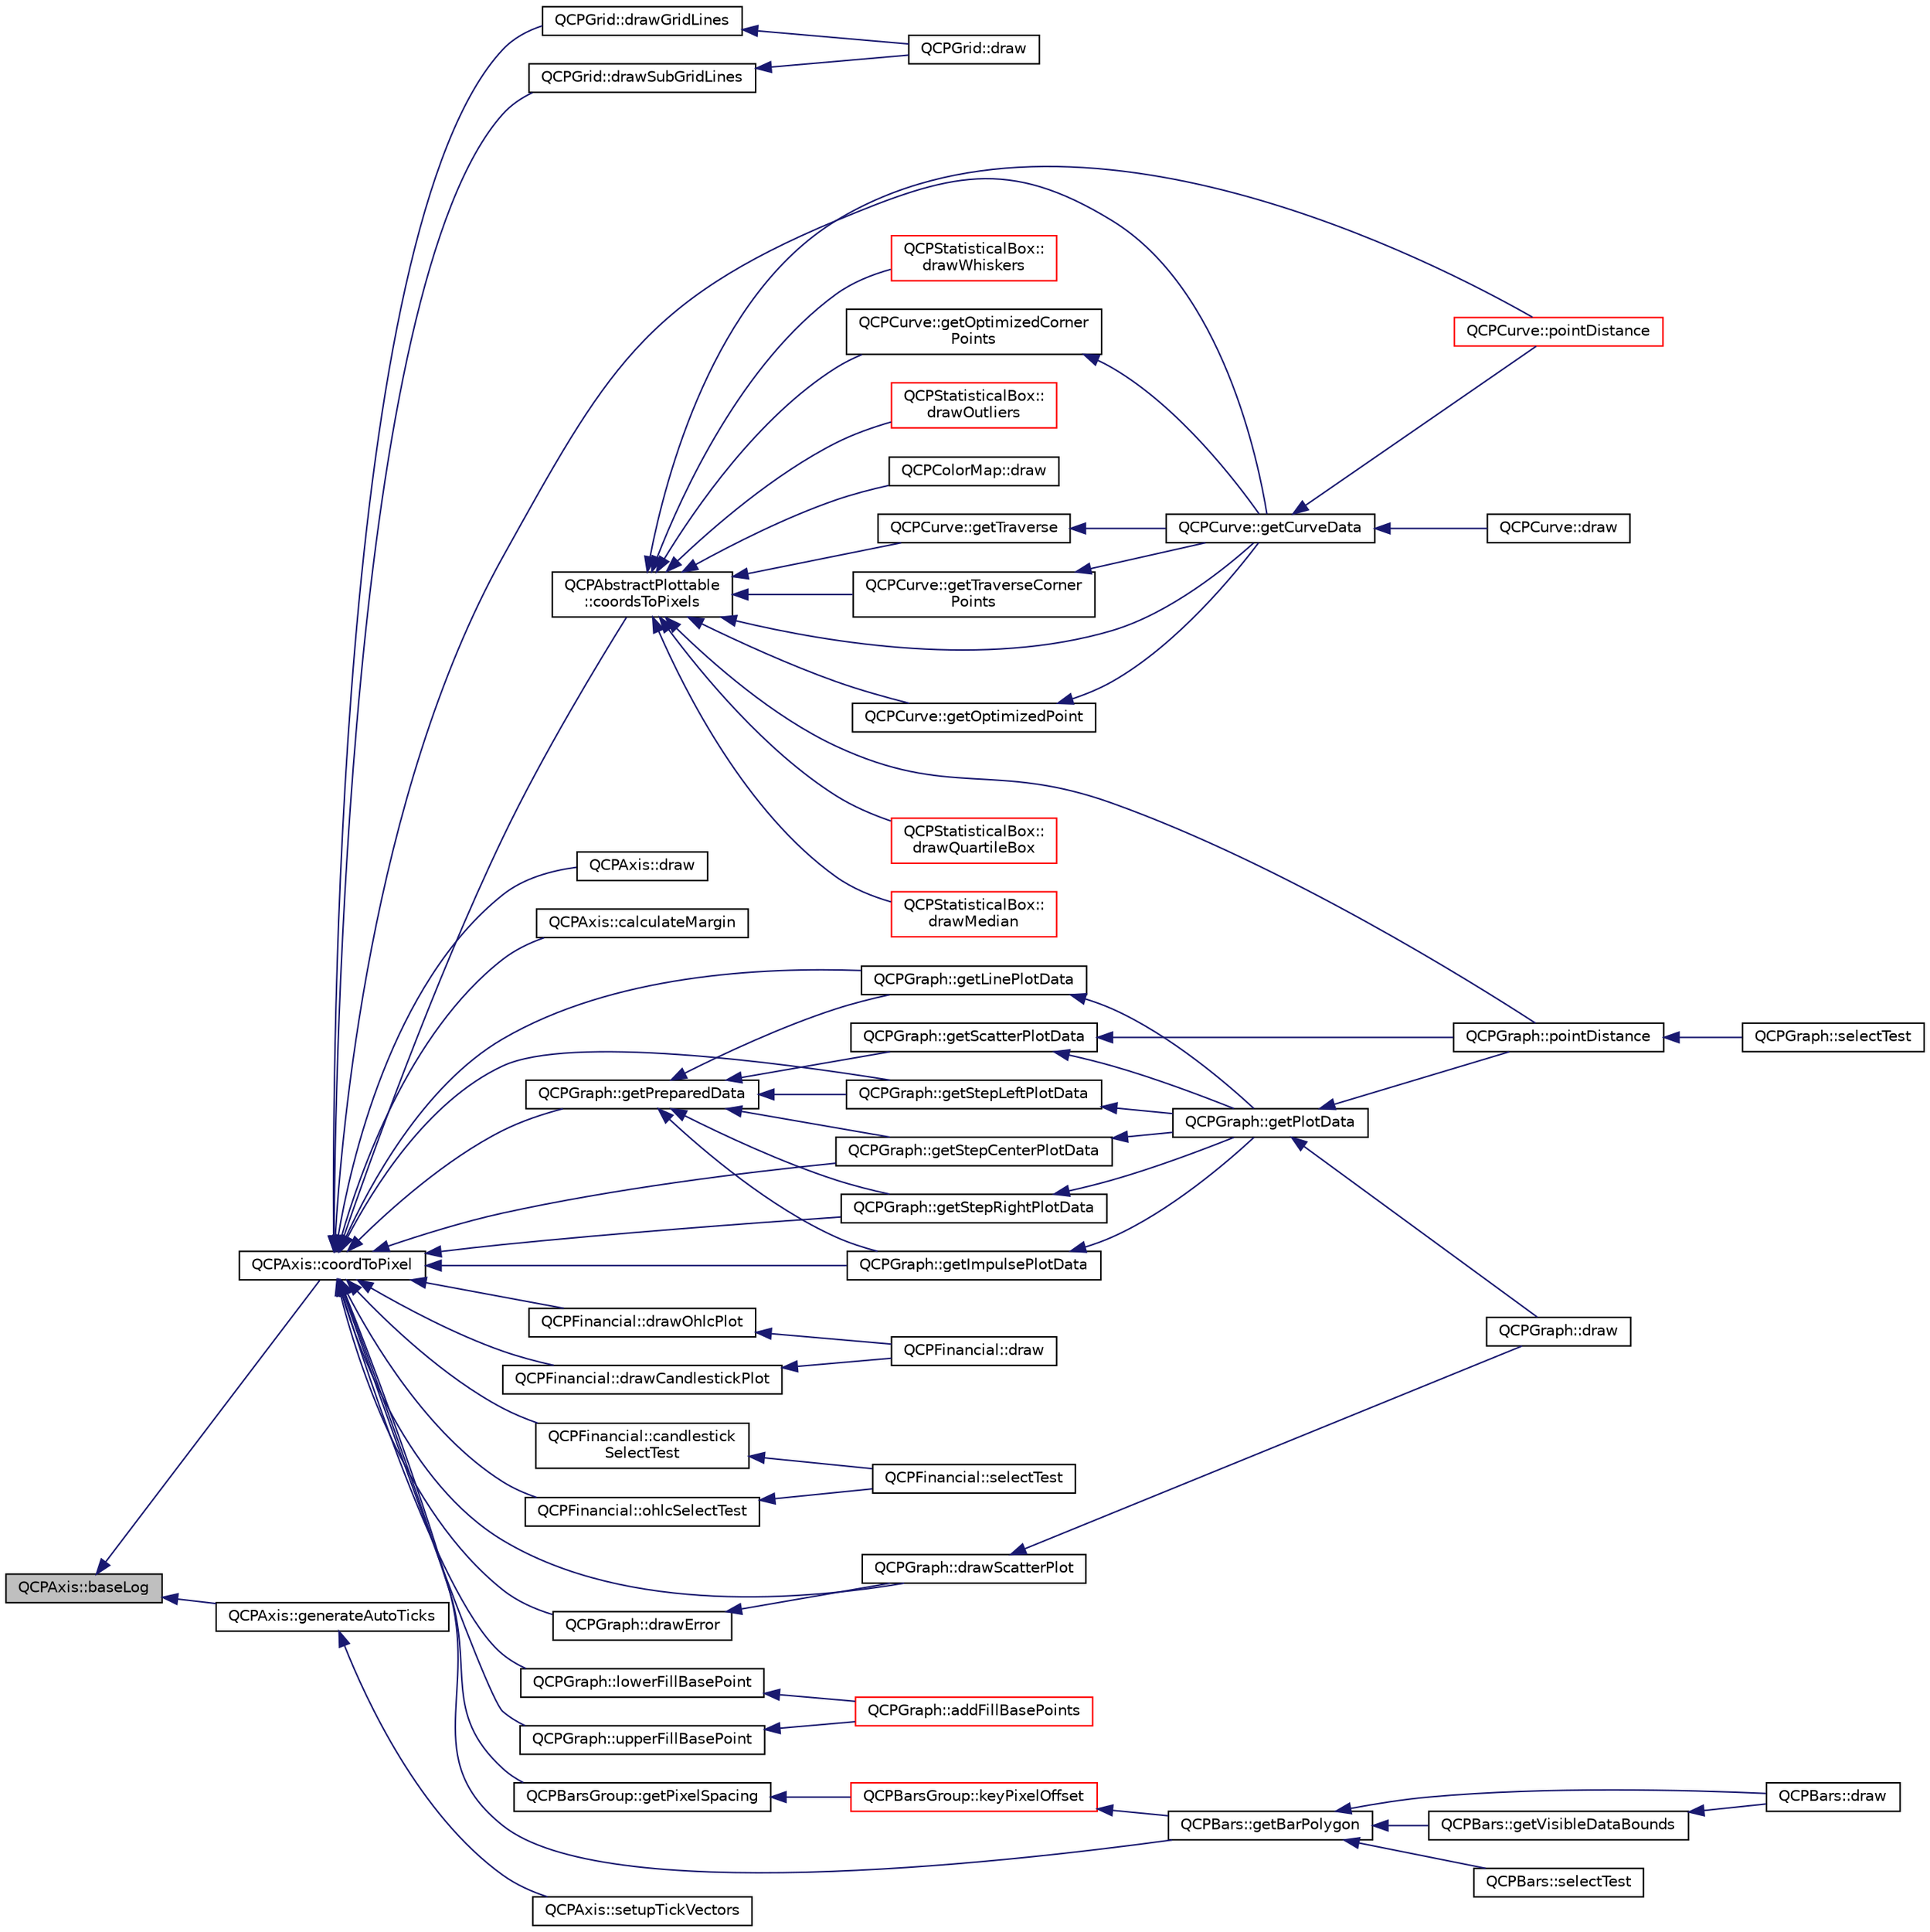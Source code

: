 digraph "QCPAxis::baseLog"
{
  edge [fontname="Helvetica",fontsize="10",labelfontname="Helvetica",labelfontsize="10"];
  node [fontname="Helvetica",fontsize="10",shape=record];
  rankdir="LR";
  Node60 [label="QCPAxis::baseLog",height=0.2,width=0.4,color="black", fillcolor="grey75", style="filled", fontcolor="black"];
  Node60 -> Node61 [dir="back",color="midnightblue",fontsize="10",style="solid",fontname="Helvetica"];
  Node61 [label="QCPAxis::coordToPixel",height=0.2,width=0.4,color="black", fillcolor="white", style="filled",URL="$d2/deb/class_q_c_p_axis.html#af15d1b3a7f7e9b53d759d3ccff1fe4b4"];
  Node61 -> Node62 [dir="back",color="midnightblue",fontsize="10",style="solid",fontname="Helvetica"];
  Node62 [label="QCPGrid::drawGridLines",height=0.2,width=0.4,color="black", fillcolor="white", style="filled",URL="$d2/ddb/class_q_c_p_grid.html#aee4e95d54acabbe298d6dda0dd86c0a4"];
  Node62 -> Node63 [dir="back",color="midnightblue",fontsize="10",style="solid",fontname="Helvetica"];
  Node63 [label="QCPGrid::draw",height=0.2,width=0.4,color="black", fillcolor="white", style="filled",URL="$d2/ddb/class_q_c_p_grid.html#ad009c23f96078616aa4f66a750974b23"];
  Node61 -> Node64 [dir="back",color="midnightblue",fontsize="10",style="solid",fontname="Helvetica"];
  Node64 [label="QCPGrid::drawSubGridLines",height=0.2,width=0.4,color="black", fillcolor="white", style="filled",URL="$d2/ddb/class_q_c_p_grid.html#a751ce8aef815bcc9193432a30c8b6b6e"];
  Node64 -> Node63 [dir="back",color="midnightblue",fontsize="10",style="solid",fontname="Helvetica"];
  Node61 -> Node65 [dir="back",color="midnightblue",fontsize="10",style="solid",fontname="Helvetica"];
  Node65 [label="QCPAxis::draw",height=0.2,width=0.4,color="black", fillcolor="white", style="filled",URL="$d2/deb/class_q_c_p_axis.html#a258b1e783eda5cd14ec5552c696a424e"];
  Node61 -> Node66 [dir="back",color="midnightblue",fontsize="10",style="solid",fontname="Helvetica"];
  Node66 [label="QCPAxis::calculateMargin",height=0.2,width=0.4,color="black", fillcolor="white", style="filled",URL="$d2/deb/class_q_c_p_axis.html#a47bdb0a55de6759489ee47665199aebb"];
  Node61 -> Node67 [dir="back",color="midnightblue",fontsize="10",style="solid",fontname="Helvetica"];
  Node67 [label="QCPAbstractPlottable\l::coordsToPixels",height=0.2,width=0.4,color="black", fillcolor="white", style="filled",URL="$d4/d89/class_q_c_p_abstract_plottable.html#a7ad84a36472441cf1f555c5683d0da93"];
  Node67 -> Node68 [dir="back",color="midnightblue",fontsize="10",style="solid",fontname="Helvetica"];
  Node68 [label="QCPGraph::pointDistance",height=0.2,width=0.4,color="black", fillcolor="white", style="filled",URL="$d2/d4c/class_q_c_p_graph.html#a96146099a5e68f49c7326a765f768da2"];
  Node68 -> Node69 [dir="back",color="midnightblue",fontsize="10",style="solid",fontname="Helvetica"];
  Node69 [label="QCPGraph::selectTest",height=0.2,width=0.4,color="black", fillcolor="white", style="filled",URL="$d2/d4c/class_q_c_p_graph.html#a36011c34aca4f7a477de25961e2f6c13"];
  Node67 -> Node70 [dir="back",color="midnightblue",fontsize="10",style="solid",fontname="Helvetica"];
  Node70 [label="QCPCurve::getCurveData",height=0.2,width=0.4,color="black", fillcolor="white", style="filled",URL="$d6/d30/class_q_c_p_curve.html#a3ca9d2c315c643f732cc85e20d18b551"];
  Node70 -> Node71 [dir="back",color="midnightblue",fontsize="10",style="solid",fontname="Helvetica"];
  Node71 [label="QCPCurve::draw",height=0.2,width=0.4,color="black", fillcolor="white", style="filled",URL="$d6/d30/class_q_c_p_curve.html#a2361302d2fc6ec669849bd3bca00c4b2"];
  Node70 -> Node72 [dir="back",color="midnightblue",fontsize="10",style="solid",fontname="Helvetica"];
  Node72 [label="QCPCurve::pointDistance",height=0.2,width=0.4,color="red", fillcolor="white", style="filled",URL="$d6/d30/class_q_c_p_curve.html#adc3ab8051946f9097cdf7c0707ef1a25"];
  Node67 -> Node74 [dir="back",color="midnightblue",fontsize="10",style="solid",fontname="Helvetica"];
  Node74 [label="QCPCurve::getOptimizedPoint",height=0.2,width=0.4,color="black", fillcolor="white", style="filled",URL="$d6/d30/class_q_c_p_curve.html#ae729c9aef90af9b7463c379cb88459f6"];
  Node74 -> Node70 [dir="back",color="midnightblue",fontsize="10",style="solid",fontname="Helvetica"];
  Node67 -> Node75 [dir="back",color="midnightblue",fontsize="10",style="solid",fontname="Helvetica"];
  Node75 [label="QCPCurve::getOptimizedCorner\lPoints",height=0.2,width=0.4,color="black", fillcolor="white", style="filled",URL="$d6/d30/class_q_c_p_curve.html#a2f1455455d71de9ef9190c50a90f0abc"];
  Node75 -> Node70 [dir="back",color="midnightblue",fontsize="10",style="solid",fontname="Helvetica"];
  Node67 -> Node76 [dir="back",color="midnightblue",fontsize="10",style="solid",fontname="Helvetica"];
  Node76 [label="QCPCurve::getTraverse",height=0.2,width=0.4,color="black", fillcolor="white", style="filled",URL="$d6/d30/class_q_c_p_curve.html#a82a78dffde71e7b9c40217fa7e381057"];
  Node76 -> Node70 [dir="back",color="midnightblue",fontsize="10",style="solid",fontname="Helvetica"];
  Node67 -> Node77 [dir="back",color="midnightblue",fontsize="10",style="solid",fontname="Helvetica"];
  Node77 [label="QCPCurve::getTraverseCorner\lPoints",height=0.2,width=0.4,color="black", fillcolor="white", style="filled",URL="$d6/d30/class_q_c_p_curve.html#a592d6e3dbd42cb8cea35eda889ece1b1"];
  Node77 -> Node70 [dir="back",color="midnightblue",fontsize="10",style="solid",fontname="Helvetica"];
  Node67 -> Node72 [dir="back",color="midnightblue",fontsize="10",style="solid",fontname="Helvetica"];
  Node67 -> Node78 [dir="back",color="midnightblue",fontsize="10",style="solid",fontname="Helvetica"];
  Node78 [label="QCPStatisticalBox::\ldrawQuartileBox",height=0.2,width=0.4,color="red", fillcolor="white", style="filled",URL="$de/d8d/class_q_c_p_statistical_box.html#a699ede353d6a7207d9fb36dd3aabf348"];
  Node67 -> Node80 [dir="back",color="midnightblue",fontsize="10",style="solid",fontname="Helvetica"];
  Node80 [label="QCPStatisticalBox::\ldrawMedian",height=0.2,width=0.4,color="red", fillcolor="white", style="filled",URL="$de/d8d/class_q_c_p_statistical_box.html#a642b90dd4ab5ab6e16188a9230401bcc"];
  Node67 -> Node81 [dir="back",color="midnightblue",fontsize="10",style="solid",fontname="Helvetica"];
  Node81 [label="QCPStatisticalBox::\ldrawWhiskers",height=0.2,width=0.4,color="red", fillcolor="white", style="filled",URL="$de/d8d/class_q_c_p_statistical_box.html#ae64401aa18b9c45d4d33f9b46cf4bbd0"];
  Node67 -> Node82 [dir="back",color="midnightblue",fontsize="10",style="solid",fontname="Helvetica"];
  Node82 [label="QCPStatisticalBox::\ldrawOutliers",height=0.2,width=0.4,color="red", fillcolor="white", style="filled",URL="$de/d8d/class_q_c_p_statistical_box.html#a8550e16af27b4e05d92bb337fb34324f"];
  Node67 -> Node83 [dir="back",color="midnightblue",fontsize="10",style="solid",fontname="Helvetica"];
  Node83 [label="QCPColorMap::draw",height=0.2,width=0.4,color="black", fillcolor="white", style="filled",URL="$df/dea/class_q_c_p_color_map.html#a3b0f45a3177be9522d5e9b8cd8ae122d"];
  Node61 -> Node84 [dir="back",color="midnightblue",fontsize="10",style="solid",fontname="Helvetica"];
  Node84 [label="QCPGraph::getLinePlotData",height=0.2,width=0.4,color="black", fillcolor="white", style="filled",URL="$d2/d4c/class_q_c_p_graph.html#a77314984a7af578a66e939db0db48556"];
  Node84 -> Node85 [dir="back",color="midnightblue",fontsize="10",style="solid",fontname="Helvetica"];
  Node85 [label="QCPGraph::getPlotData",height=0.2,width=0.4,color="black", fillcolor="white", style="filled",URL="$d2/d4c/class_q_c_p_graph.html#a5ec495f97b8185ba9712430cb1558f52"];
  Node85 -> Node86 [dir="back",color="midnightblue",fontsize="10",style="solid",fontname="Helvetica"];
  Node86 [label="QCPGraph::draw",height=0.2,width=0.4,color="black", fillcolor="white", style="filled",URL="$d2/d4c/class_q_c_p_graph.html#a659218cc62c2a7786213d9dd429c1c8d"];
  Node85 -> Node68 [dir="back",color="midnightblue",fontsize="10",style="solid",fontname="Helvetica"];
  Node61 -> Node87 [dir="back",color="midnightblue",fontsize="10",style="solid",fontname="Helvetica"];
  Node87 [label="QCPGraph::getStepLeftPlotData",height=0.2,width=0.4,color="black", fillcolor="white", style="filled",URL="$d2/d4c/class_q_c_p_graph.html#a8f8ae9cb4aa312c2085c3f6f298f19d4"];
  Node87 -> Node85 [dir="back",color="midnightblue",fontsize="10",style="solid",fontname="Helvetica"];
  Node61 -> Node88 [dir="back",color="midnightblue",fontsize="10",style="solid",fontname="Helvetica"];
  Node88 [label="QCPGraph::getStepRightPlotData",height=0.2,width=0.4,color="black", fillcolor="white", style="filled",URL="$d2/d4c/class_q_c_p_graph.html#a59fecb135f47db10e14d75018210bf80"];
  Node88 -> Node85 [dir="back",color="midnightblue",fontsize="10",style="solid",fontname="Helvetica"];
  Node61 -> Node89 [dir="back",color="midnightblue",fontsize="10",style="solid",fontname="Helvetica"];
  Node89 [label="QCPGraph::getStepCenterPlotData",height=0.2,width=0.4,color="black", fillcolor="white", style="filled",URL="$d2/d4c/class_q_c_p_graph.html#ab860d67ecc7e2d7253ab1f19032958c2"];
  Node89 -> Node85 [dir="back",color="midnightblue",fontsize="10",style="solid",fontname="Helvetica"];
  Node61 -> Node90 [dir="back",color="midnightblue",fontsize="10",style="solid",fontname="Helvetica"];
  Node90 [label="QCPGraph::getImpulsePlotData",height=0.2,width=0.4,color="black", fillcolor="white", style="filled",URL="$d2/d4c/class_q_c_p_graph.html#aae73c001a78cbe54e55e6779d7a70957"];
  Node90 -> Node85 [dir="back",color="midnightblue",fontsize="10",style="solid",fontname="Helvetica"];
  Node61 -> Node91 [dir="back",color="midnightblue",fontsize="10",style="solid",fontname="Helvetica"];
  Node91 [label="QCPGraph::drawScatterPlot",height=0.2,width=0.4,color="black", fillcolor="white", style="filled",URL="$d2/d4c/class_q_c_p_graph.html#ae1f3edd5eb41aa5782e61673488fd3e0"];
  Node91 -> Node86 [dir="back",color="midnightblue",fontsize="10",style="solid",fontname="Helvetica"];
  Node61 -> Node92 [dir="back",color="midnightblue",fontsize="10",style="solid",fontname="Helvetica"];
  Node92 [label="QCPGraph::getPreparedData",height=0.2,width=0.4,color="black", fillcolor="white", style="filled",URL="$d2/d4c/class_q_c_p_graph.html#ae853c297da9d21b6720d2d1c3b0121bf"];
  Node92 -> Node93 [dir="back",color="midnightblue",fontsize="10",style="solid",fontname="Helvetica"];
  Node93 [label="QCPGraph::getScatterPlotData",height=0.2,width=0.4,color="black", fillcolor="white", style="filled",URL="$d2/d4c/class_q_c_p_graph.html#a6ea929da420e6c104998060d19740ed6"];
  Node93 -> Node85 [dir="back",color="midnightblue",fontsize="10",style="solid",fontname="Helvetica"];
  Node93 -> Node68 [dir="back",color="midnightblue",fontsize="10",style="solid",fontname="Helvetica"];
  Node92 -> Node84 [dir="back",color="midnightblue",fontsize="10",style="solid",fontname="Helvetica"];
  Node92 -> Node87 [dir="back",color="midnightblue",fontsize="10",style="solid",fontname="Helvetica"];
  Node92 -> Node88 [dir="back",color="midnightblue",fontsize="10",style="solid",fontname="Helvetica"];
  Node92 -> Node89 [dir="back",color="midnightblue",fontsize="10",style="solid",fontname="Helvetica"];
  Node92 -> Node90 [dir="back",color="midnightblue",fontsize="10",style="solid",fontname="Helvetica"];
  Node61 -> Node94 [dir="back",color="midnightblue",fontsize="10",style="solid",fontname="Helvetica"];
  Node94 [label="QCPGraph::drawError",height=0.2,width=0.4,color="black", fillcolor="white", style="filled",URL="$d2/d4c/class_q_c_p_graph.html#ab51aeba7e9d29754e58852cfad3436cc"];
  Node94 -> Node91 [dir="back",color="midnightblue",fontsize="10",style="solid",fontname="Helvetica"];
  Node61 -> Node95 [dir="back",color="midnightblue",fontsize="10",style="solid",fontname="Helvetica"];
  Node95 [label="QCPGraph::lowerFillBasePoint",height=0.2,width=0.4,color="black", fillcolor="white", style="filled",URL="$d2/d4c/class_q_c_p_graph.html#ace7c17a07e9aa824853e469816a5aa1c"];
  Node95 -> Node96 [dir="back",color="midnightblue",fontsize="10",style="solid",fontname="Helvetica"];
  Node96 [label="QCPGraph::addFillBasePoints",height=0.2,width=0.4,color="red", fillcolor="white", style="filled",URL="$d2/d4c/class_q_c_p_graph.html#a8e517dcd3baba1b41daed0248841c092"];
  Node61 -> Node98 [dir="back",color="midnightblue",fontsize="10",style="solid",fontname="Helvetica"];
  Node98 [label="QCPGraph::upperFillBasePoint",height=0.2,width=0.4,color="black", fillcolor="white", style="filled",URL="$d2/d4c/class_q_c_p_graph.html#a7a255fc7260d96ed6f9d972839941f93"];
  Node98 -> Node96 [dir="back",color="midnightblue",fontsize="10",style="solid",fontname="Helvetica"];
  Node61 -> Node70 [dir="back",color="midnightblue",fontsize="10",style="solid",fontname="Helvetica"];
  Node61 -> Node99 [dir="back",color="midnightblue",fontsize="10",style="solid",fontname="Helvetica"];
  Node99 [label="QCPBarsGroup::getPixelSpacing",height=0.2,width=0.4,color="black", fillcolor="white", style="filled",URL="$d3/d76/class_q_c_p_bars_group.html#a0beccd41bc3841a4c5b284823bc7d2de"];
  Node99 -> Node100 [dir="back",color="midnightblue",fontsize="10",style="solid",fontname="Helvetica"];
  Node100 [label="QCPBarsGroup::keyPixelOffset",height=0.2,width=0.4,color="red", fillcolor="white", style="filled",URL="$d3/d76/class_q_c_p_bars_group.html#a8e2ca6002e7bab49670144d048a2bcc9"];
  Node100 -> Node101 [dir="back",color="midnightblue",fontsize="10",style="solid",fontname="Helvetica"];
  Node101 [label="QCPBars::getBarPolygon",height=0.2,width=0.4,color="black", fillcolor="white", style="filled",URL="$d9/d56/class_q_c_p_bars.html#a3a4ca0069f003929284763caef1856a8"];
  Node101 -> Node102 [dir="back",color="midnightblue",fontsize="10",style="solid",fontname="Helvetica"];
  Node102 [label="QCPBars::selectTest",height=0.2,width=0.4,color="black", fillcolor="white", style="filled",URL="$d9/d56/class_q_c_p_bars.html#a62d66cc8eedca6bedfc1f6513164d418"];
  Node101 -> Node103 [dir="back",color="midnightblue",fontsize="10",style="solid",fontname="Helvetica"];
  Node103 [label="QCPBars::draw",height=0.2,width=0.4,color="black", fillcolor="white", style="filled",URL="$d9/d56/class_q_c_p_bars.html#a42b894e34dac799f90ff3700706b31df"];
  Node101 -> Node104 [dir="back",color="midnightblue",fontsize="10",style="solid",fontname="Helvetica"];
  Node104 [label="QCPBars::getVisibleDataBounds",height=0.2,width=0.4,color="black", fillcolor="white", style="filled",URL="$d9/d56/class_q_c_p_bars.html#adce71831920cf0426722fdd47ba34261"];
  Node104 -> Node103 [dir="back",color="midnightblue",fontsize="10",style="solid",fontname="Helvetica"];
  Node61 -> Node101 [dir="back",color="midnightblue",fontsize="10",style="solid",fontname="Helvetica"];
  Node61 -> Node106 [dir="back",color="midnightblue",fontsize="10",style="solid",fontname="Helvetica"];
  Node106 [label="QCPFinancial::drawOhlcPlot",height=0.2,width=0.4,color="black", fillcolor="white", style="filled",URL="$da/d7c/class_q_c_p_financial.html#a3c3007a7434e29d042c77ccf4f497e66"];
  Node106 -> Node107 [dir="back",color="midnightblue",fontsize="10",style="solid",fontname="Helvetica"];
  Node107 [label="QCPFinancial::draw",height=0.2,width=0.4,color="black", fillcolor="white", style="filled",URL="$da/d7c/class_q_c_p_financial.html#ad71a59a1b42616594831e04e52c92120"];
  Node61 -> Node108 [dir="back",color="midnightblue",fontsize="10",style="solid",fontname="Helvetica"];
  Node108 [label="QCPFinancial::drawCandlestickPlot",height=0.2,width=0.4,color="black", fillcolor="white", style="filled",URL="$da/d7c/class_q_c_p_financial.html#a71f5081da0e5ab9c40a488ad40cff122"];
  Node108 -> Node107 [dir="back",color="midnightblue",fontsize="10",style="solid",fontname="Helvetica"];
  Node61 -> Node109 [dir="back",color="midnightblue",fontsize="10",style="solid",fontname="Helvetica"];
  Node109 [label="QCPFinancial::ohlcSelectTest",height=0.2,width=0.4,color="black", fillcolor="white", style="filled",URL="$da/d7c/class_q_c_p_financial.html#a9df2d86e6ad3b58b51798d720e0f4739"];
  Node109 -> Node110 [dir="back",color="midnightblue",fontsize="10",style="solid",fontname="Helvetica"];
  Node110 [label="QCPFinancial::selectTest",height=0.2,width=0.4,color="black", fillcolor="white", style="filled",URL="$da/d7c/class_q_c_p_financial.html#a77bffad8f3fcbcccbef03ead1c538e3a"];
  Node61 -> Node111 [dir="back",color="midnightblue",fontsize="10",style="solid",fontname="Helvetica"];
  Node111 [label="QCPFinancial::candlestick\lSelectTest",height=0.2,width=0.4,color="black", fillcolor="white", style="filled",URL="$da/d7c/class_q_c_p_financial.html#a6fa1e18f18b37d3a0502b97d864a6d15"];
  Node111 -> Node110 [dir="back",color="midnightblue",fontsize="10",style="solid",fontname="Helvetica"];
  Node60 -> Node112 [dir="back",color="midnightblue",fontsize="10",style="solid",fontname="Helvetica"];
  Node112 [label="QCPAxis::generateAutoTicks",height=0.2,width=0.4,color="black", fillcolor="white", style="filled",URL="$d2/deb/class_q_c_p_axis.html#a626eef437c874148df1a5ac78506d463"];
  Node112 -> Node113 [dir="back",color="midnightblue",fontsize="10",style="solid",fontname="Helvetica"];
  Node113 [label="QCPAxis::setupTickVectors",height=0.2,width=0.4,color="black", fillcolor="white", style="filled",URL="$d2/deb/class_q_c_p_axis.html#a57d9e961bae7d62f5b4e1f143e660c78"];
}
